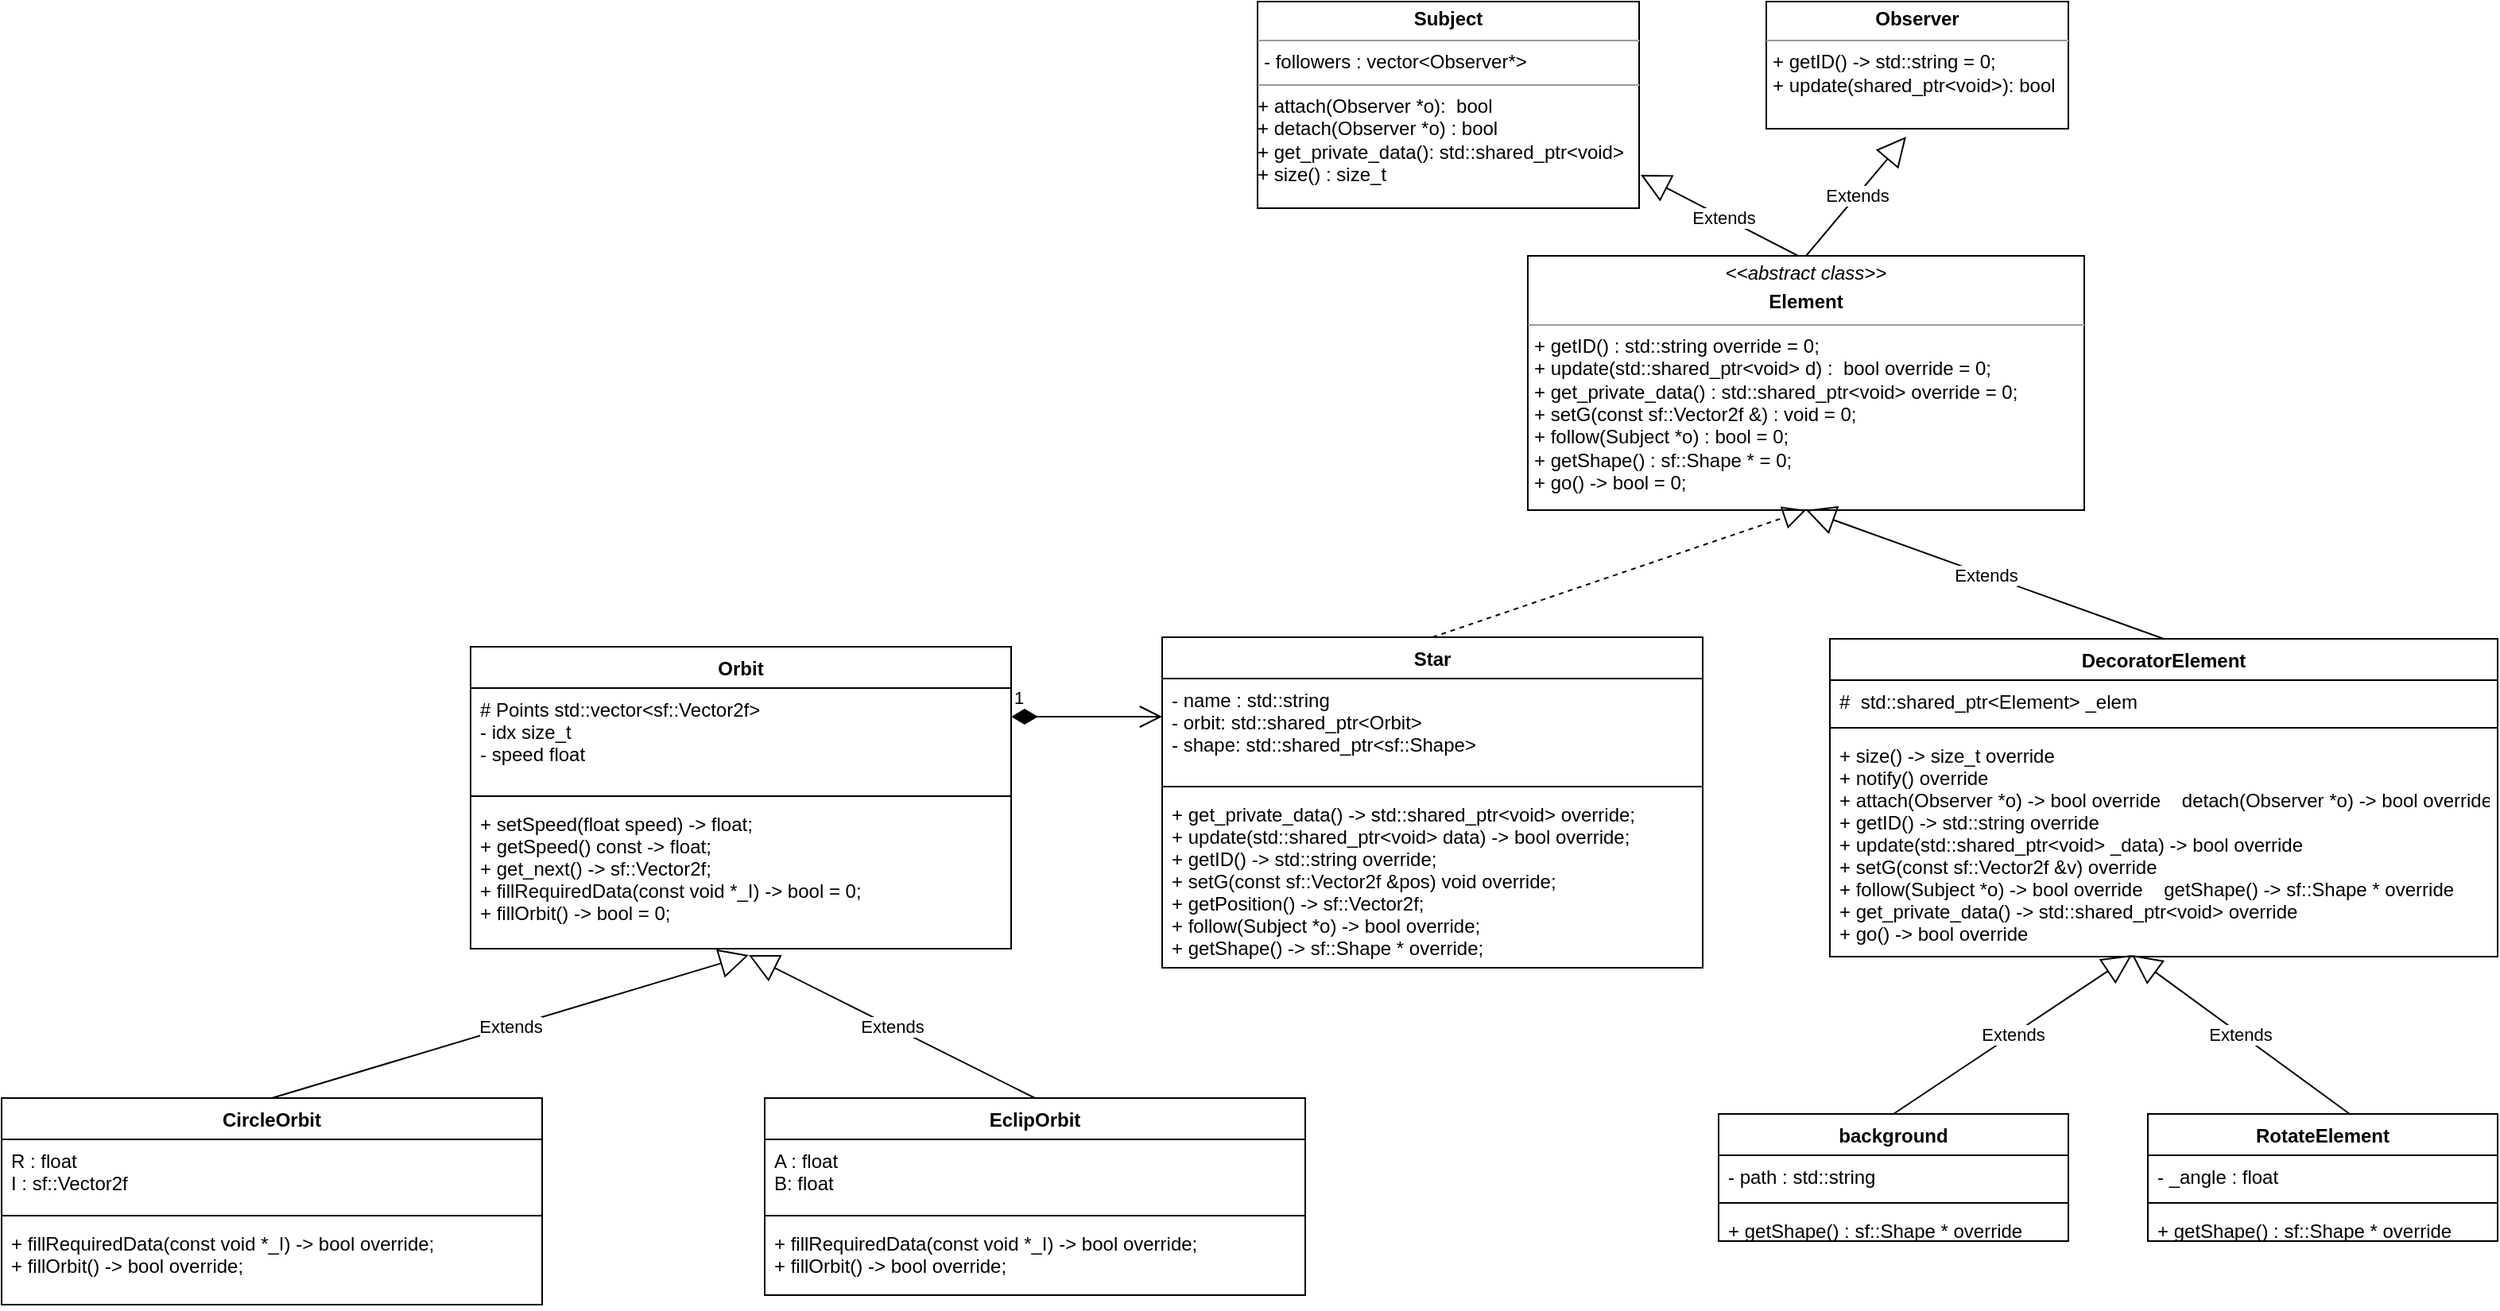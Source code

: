 <mxfile version="16.6.6" type="device"><diagram id="GI92eOlcXgIz92PUUihp" name="Page-1"><mxGraphModel dx="2090" dy="651" grid="1" gridSize="10" guides="1" tooltips="1" connect="1" arrows="1" fold="1" page="1" pageScale="1" pageWidth="850" pageHeight="1100" math="0" shadow="0"><root><mxCell id="0"/><mxCell id="1" parent="0"/><mxCell id="mZeLCoAeZdOTmYyG9tV3-6" value="&lt;p style=&quot;margin: 0px ; margin-top: 4px ; text-align: center&quot;&gt;&lt;i&gt;&amp;lt;&amp;lt;abstract class&amp;gt;&amp;gt;&lt;/i&gt;&lt;b&gt;&lt;br&gt;&lt;/b&gt;&lt;/p&gt;&lt;p style=&quot;margin: 0px ; margin-top: 4px ; text-align: center&quot;&gt;&lt;b&gt;Element&lt;/b&gt;&lt;b&gt;&lt;br&gt;&lt;/b&gt;&lt;/p&gt;&lt;hr size=&quot;1&quot;&gt;&lt;p style=&quot;margin: 0px ; margin-left: 4px&quot;&gt;+ getID() : std::string override = 0;&lt;br&gt;+ update(std::shared_ptr&amp;lt;void&amp;gt; d) :&amp;nbsp; bool override = 0;&lt;br&gt;+ get_private_data() : std::shared_ptr&amp;lt;void&amp;gt; override = 0;&lt;br&gt;+ setG(const sf::Vector2f &amp;amp;) : void = 0;&lt;br&gt;+ follow(Subject *o) : bool = 0;&lt;br&gt;+ getShape() : sf::Shape * = 0;&lt;br&gt;+ go() -&amp;gt; bool = 0;&lt;br&gt;&lt;br&gt;&lt;/p&gt;" style="verticalAlign=top;align=left;overflow=fill;fontSize=12;fontFamily=Helvetica;html=1;" parent="1" vertex="1"><mxGeometry x="240" y="200" width="350" height="160" as="geometry"/></mxCell><mxCell id="mZeLCoAeZdOTmYyG9tV3-7" value="&lt;p style=&quot;margin: 0px ; margin-top: 4px ; text-align: center&quot;&gt;&lt;b&gt;Subject&lt;/b&gt;&lt;br&gt;&lt;/p&gt;&lt;hr size=&quot;1&quot;&gt;&lt;p style=&quot;margin: 0px ; margin-left: 4px&quot;&gt;- followers : vector&amp;lt;Observer*&amp;gt; &lt;/p&gt;&lt;hr size=&quot;1&quot;&gt;+ attach(Observer *o):&amp;nbsp; bool&amp;nbsp;&amp;nbsp;&amp;nbsp;&amp;nbsp;&amp;nbsp;&amp;nbsp;&amp;nbsp;&amp;nbsp;&amp;nbsp;&amp;nbsp;&amp;nbsp;&amp;nbsp;&amp;nbsp;&amp;nbsp;&amp;nbsp;&amp;nbsp; &lt;br&gt;&lt;div&gt;+ detach(Observer *o) : bool&amp;nbsp;&amp;nbsp;&amp;nbsp;&amp;nbsp;&amp;nbsp;&amp;nbsp;&amp;nbsp;&amp;nbsp;&amp;nbsp;&amp;nbsp;&amp;nbsp;&amp;nbsp;&amp;nbsp;&amp;nbsp;&amp;nbsp;&amp;nbsp; &lt;br&gt;+ get_private_data(): std::shared_ptr&amp;lt;void&amp;gt;&lt;br&gt;&lt;/div&gt;&lt;div&gt;+ size() : size_t&lt;br&gt;&lt;/div&gt;" style="verticalAlign=top;align=left;overflow=fill;fontSize=12;fontFamily=Helvetica;html=1;" parent="1" vertex="1"><mxGeometry x="70" y="40" width="240" height="130" as="geometry"/></mxCell><mxCell id="mZeLCoAeZdOTmYyG9tV3-8" value="&lt;p style=&quot;margin: 0px ; margin-top: 4px ; text-align: center&quot;&gt;&lt;b&gt;Observer&lt;/b&gt;&lt;br&gt;&lt;/p&gt;&lt;hr size=&quot;1&quot;&gt;&lt;p style=&quot;margin: 0px ; margin-left: 4px&quot;&gt;+ getID() -&amp;gt; std::string = 0;&amp;nbsp;&amp;nbsp;&amp;nbsp;&amp;nbsp;&amp;nbsp;&amp;nbsp;&amp;nbsp;&amp;nbsp;&amp;nbsp;&amp;nbsp;&amp;nbsp;&amp;nbsp;&amp;nbsp; &amp;nbsp;&lt;br&gt;+ update(shared_ptr&amp;lt;void&amp;gt;): bool&lt;br&gt;&lt;/p&gt;&lt;div&gt;&lt;br&gt;&lt;/div&gt;" style="verticalAlign=top;align=left;overflow=fill;fontSize=12;fontFamily=Helvetica;html=1;" parent="1" vertex="1"><mxGeometry x="390" y="40" width="190" height="80" as="geometry"/></mxCell><mxCell id="mZeLCoAeZdOTmYyG9tV3-12" value="Star" style="swimlane;fontStyle=1;align=center;verticalAlign=top;childLayout=stackLayout;horizontal=1;startSize=26;horizontalStack=0;resizeParent=1;resizeParentMax=0;resizeLast=0;collapsible=1;marginBottom=0;" parent="1" vertex="1"><mxGeometry x="10" y="440" width="340" height="208" as="geometry"/></mxCell><mxCell id="mZeLCoAeZdOTmYyG9tV3-13" value="- name : std::string&#xA;- orbit: std::shared_ptr&lt;Orbit&gt;&#xA;- shape: std::shared_ptr&lt;sf::Shape&gt;" style="text;strokeColor=none;fillColor=none;align=left;verticalAlign=top;spacingLeft=4;spacingRight=4;overflow=hidden;rotatable=0;points=[[0,0.5],[1,0.5]];portConstraint=eastwest;" parent="mZeLCoAeZdOTmYyG9tV3-12" vertex="1"><mxGeometry y="26" width="340" height="64" as="geometry"/></mxCell><mxCell id="mZeLCoAeZdOTmYyG9tV3-14" value="" style="line;strokeWidth=1;fillColor=none;align=left;verticalAlign=middle;spacingTop=-1;spacingLeft=3;spacingRight=3;rotatable=0;labelPosition=right;points=[];portConstraint=eastwest;" parent="mZeLCoAeZdOTmYyG9tV3-12" vertex="1"><mxGeometry y="90" width="340" height="8" as="geometry"/></mxCell><mxCell id="mZeLCoAeZdOTmYyG9tV3-15" value="+ get_private_data() -&gt; std::shared_ptr&lt;void&gt; override;&#xA;+ update(std::shared_ptr&lt;void&gt; data) -&gt; bool override;&#xA;+ getID() -&gt; std::string override;&#xA;+ setG(const sf::Vector2f &amp;pos) void override;&#xA;+ getPosition() -&gt; sf::Vector2f;&#xA;+ follow(Subject *o) -&gt; bool override;&#xA;+ getShape() -&gt; sf::Shape * override;&#xA;" style="text;strokeColor=none;fillColor=none;align=left;verticalAlign=top;spacingLeft=4;spacingRight=4;overflow=hidden;rotatable=0;points=[[0,0.5],[1,0.5]];portConstraint=eastwest;" parent="mZeLCoAeZdOTmYyG9tV3-12" vertex="1"><mxGeometry y="98" width="340" height="110" as="geometry"/></mxCell><mxCell id="mZeLCoAeZdOTmYyG9tV3-16" value="DecoratorElement" style="swimlane;fontStyle=1;align=center;verticalAlign=top;childLayout=stackLayout;horizontal=1;startSize=26;horizontalStack=0;resizeParent=1;resizeParentMax=0;resizeLast=0;collapsible=1;marginBottom=0;" parent="1" vertex="1"><mxGeometry x="430" y="441" width="420" height="200" as="geometry"/></mxCell><mxCell id="mZeLCoAeZdOTmYyG9tV3-17" value="#  std::shared_ptr&lt;Element&gt; _elem" style="text;strokeColor=none;fillColor=none;align=left;verticalAlign=top;spacingLeft=4;spacingRight=4;overflow=hidden;rotatable=0;points=[[0,0.5],[1,0.5]];portConstraint=eastwest;" parent="mZeLCoAeZdOTmYyG9tV3-16" vertex="1"><mxGeometry y="26" width="420" height="26" as="geometry"/></mxCell><mxCell id="mZeLCoAeZdOTmYyG9tV3-18" value="" style="line;strokeWidth=1;fillColor=none;align=left;verticalAlign=middle;spacingTop=-1;spacingLeft=3;spacingRight=3;rotatable=0;labelPosition=right;points=[];portConstraint=eastwest;" parent="mZeLCoAeZdOTmYyG9tV3-16" vertex="1"><mxGeometry y="52" width="420" height="8" as="geometry"/></mxCell><mxCell id="mZeLCoAeZdOTmYyG9tV3-19" value="+ size() -&gt; size_t override&#xA;+ notify() override&#xA;+ attach(Observer *o) -&gt; bool override    detach(Observer *o) -&gt; bool override&#xA;+ getID() -&gt; std::string override&#xA;+ update(std::shared_ptr&lt;void&gt; _data) -&gt; bool override&#xA;+ setG(const sf::Vector2f &amp;v) override&#xA;+ follow(Subject *o) -&gt; bool override    getShape() -&gt; sf::Shape * override&#xA;+ get_private_data() -&gt; std::shared_ptr&lt;void&gt; override&#xA;+ go() -&gt; bool override&#xA;" style="text;strokeColor=none;fillColor=none;align=left;verticalAlign=top;spacingLeft=4;spacingRight=4;overflow=hidden;rotatable=0;points=[[0,0.5],[1,0.5]];portConstraint=eastwest;" parent="mZeLCoAeZdOTmYyG9tV3-16" vertex="1"><mxGeometry y="60" width="420" height="140" as="geometry"/></mxCell><mxCell id="mZeLCoAeZdOTmYyG9tV3-20" value="RotateElement" style="swimlane;fontStyle=1;align=center;verticalAlign=top;childLayout=stackLayout;horizontal=1;startSize=26;horizontalStack=0;resizeParent=1;resizeParentMax=0;resizeLast=0;collapsible=1;marginBottom=0;" parent="1" vertex="1"><mxGeometry x="630" y="740" width="220" height="80" as="geometry"/></mxCell><mxCell id="mZeLCoAeZdOTmYyG9tV3-21" value="- _angle : float" style="text;strokeColor=none;fillColor=none;align=left;verticalAlign=top;spacingLeft=4;spacingRight=4;overflow=hidden;rotatable=0;points=[[0,0.5],[1,0.5]];portConstraint=eastwest;" parent="mZeLCoAeZdOTmYyG9tV3-20" vertex="1"><mxGeometry y="26" width="220" height="26" as="geometry"/></mxCell><mxCell id="mZeLCoAeZdOTmYyG9tV3-22" value="" style="line;strokeWidth=1;fillColor=none;align=left;verticalAlign=middle;spacingTop=-1;spacingLeft=3;spacingRight=3;rotatable=0;labelPosition=right;points=[];portConstraint=eastwest;" parent="mZeLCoAeZdOTmYyG9tV3-20" vertex="1"><mxGeometry y="52" width="220" height="8" as="geometry"/></mxCell><mxCell id="mZeLCoAeZdOTmYyG9tV3-23" value="+ getShape() : sf::Shape * override" style="text;strokeColor=none;fillColor=none;align=left;verticalAlign=top;spacingLeft=4;spacingRight=4;overflow=hidden;rotatable=0;points=[[0,0.5],[1,0.5]];portConstraint=eastwest;" parent="mZeLCoAeZdOTmYyG9tV3-20" vertex="1"><mxGeometry y="60" width="220" height="20" as="geometry"/></mxCell><mxCell id="mZeLCoAeZdOTmYyG9tV3-31" value="background" style="swimlane;fontStyle=1;align=center;verticalAlign=top;childLayout=stackLayout;horizontal=1;startSize=26;horizontalStack=0;resizeParent=1;resizeParentMax=0;resizeLast=0;collapsible=1;marginBottom=0;" parent="1" vertex="1"><mxGeometry x="360" y="740" width="220" height="80" as="geometry"/></mxCell><mxCell id="mZeLCoAeZdOTmYyG9tV3-32" value="- path : std::string" style="text;strokeColor=none;fillColor=none;align=left;verticalAlign=top;spacingLeft=4;spacingRight=4;overflow=hidden;rotatable=0;points=[[0,0.5],[1,0.5]];portConstraint=eastwest;" parent="mZeLCoAeZdOTmYyG9tV3-31" vertex="1"><mxGeometry y="26" width="220" height="26" as="geometry"/></mxCell><mxCell id="mZeLCoAeZdOTmYyG9tV3-33" value="" style="line;strokeWidth=1;fillColor=none;align=left;verticalAlign=middle;spacingTop=-1;spacingLeft=3;spacingRight=3;rotatable=0;labelPosition=right;points=[];portConstraint=eastwest;" parent="mZeLCoAeZdOTmYyG9tV3-31" vertex="1"><mxGeometry y="52" width="220" height="8" as="geometry"/></mxCell><mxCell id="mZeLCoAeZdOTmYyG9tV3-34" value="+ getShape() : sf::Shape * override" style="text;strokeColor=none;fillColor=none;align=left;verticalAlign=top;spacingLeft=4;spacingRight=4;overflow=hidden;rotatable=0;points=[[0,0.5],[1,0.5]];portConstraint=eastwest;" parent="mZeLCoAeZdOTmYyG9tV3-31" vertex="1"><mxGeometry y="60" width="220" height="20" as="geometry"/></mxCell><mxCell id="R7DJeSzWlJKR7pg3F9VU-1" value="Orbit" style="swimlane;fontStyle=1;align=center;verticalAlign=top;childLayout=stackLayout;horizontal=1;startSize=26;horizontalStack=0;resizeParent=1;resizeParentMax=0;resizeLast=0;collapsible=1;marginBottom=0;" vertex="1" parent="1"><mxGeometry x="-425" y="446" width="340" height="190" as="geometry"/></mxCell><mxCell id="R7DJeSzWlJKR7pg3F9VU-2" value="# Points std::vector&lt;sf::Vector2f&gt;&#xA;- idx size_t&#xA;- speed float" style="text;strokeColor=none;fillColor=none;align=left;verticalAlign=top;spacingLeft=4;spacingRight=4;overflow=hidden;rotatable=0;points=[[0,0.5],[1,0.5]];portConstraint=eastwest;" vertex="1" parent="R7DJeSzWlJKR7pg3F9VU-1"><mxGeometry y="26" width="340" height="64" as="geometry"/></mxCell><mxCell id="R7DJeSzWlJKR7pg3F9VU-3" value="" style="line;strokeWidth=1;fillColor=none;align=left;verticalAlign=middle;spacingTop=-1;spacingLeft=3;spacingRight=3;rotatable=0;labelPosition=right;points=[];portConstraint=eastwest;" vertex="1" parent="R7DJeSzWlJKR7pg3F9VU-1"><mxGeometry y="90" width="340" height="8" as="geometry"/></mxCell><mxCell id="R7DJeSzWlJKR7pg3F9VU-4" value="+ setSpeed(float speed) -&gt; float;&#xA;+ getSpeed() const -&gt; float;&#xA;+ get_next() -&gt; sf::Vector2f;&#xA;+ fillRequiredData(const void *_I) -&gt; bool = 0;&#xA;+ fillOrbit() -&gt; bool = 0;" style="text;strokeColor=none;fillColor=none;align=left;verticalAlign=top;spacingLeft=4;spacingRight=4;overflow=hidden;rotatable=0;points=[[0,0.5],[1,0.5]];portConstraint=eastwest;" vertex="1" parent="R7DJeSzWlJKR7pg3F9VU-1"><mxGeometry y="98" width="340" height="92" as="geometry"/></mxCell><mxCell id="R7DJeSzWlJKR7pg3F9VU-7" value="" style="endArrow=block;dashed=1;endFill=0;endSize=12;html=1;rounded=0;entryX=0.5;entryY=1;entryDx=0;entryDy=0;exitX=0.5;exitY=0;exitDx=0;exitDy=0;" edge="1" parent="1" source="mZeLCoAeZdOTmYyG9tV3-12" target="mZeLCoAeZdOTmYyG9tV3-6"><mxGeometry width="160" relative="1" as="geometry"><mxPoint x="-70" y="430" as="sourcePoint"/><mxPoint x="90" y="430" as="targetPoint"/></mxGeometry></mxCell><mxCell id="R7DJeSzWlJKR7pg3F9VU-9" value="1" style="endArrow=open;html=1;endSize=12;startArrow=diamondThin;startSize=14;startFill=1;edgeStyle=orthogonalEdgeStyle;align=left;verticalAlign=bottom;rounded=0;" edge="1" parent="1"><mxGeometry x="-1" y="3" relative="1" as="geometry"><mxPoint x="-85" y="490" as="sourcePoint"/><mxPoint x="10" y="490" as="targetPoint"/><Array as="points"><mxPoint x="-37" y="490"/></Array></mxGeometry></mxCell><mxCell id="R7DJeSzWlJKR7pg3F9VU-14" value="Extends" style="endArrow=block;endSize=16;endFill=0;html=1;rounded=0;entryX=0.463;entryY=1.063;entryDx=0;entryDy=0;entryPerimeter=0;exitX=0.5;exitY=0;exitDx=0;exitDy=0;" edge="1" parent="1" source="mZeLCoAeZdOTmYyG9tV3-6" target="mZeLCoAeZdOTmYyG9tV3-8"><mxGeometry width="160" relative="1" as="geometry"><mxPoint x="360" y="170" as="sourcePoint"/><mxPoint x="520" y="170" as="targetPoint"/></mxGeometry></mxCell><mxCell id="R7DJeSzWlJKR7pg3F9VU-15" value="Extends" style="endArrow=block;endSize=16;endFill=0;html=1;rounded=0;entryX=1.004;entryY=0.838;entryDx=0;entryDy=0;entryPerimeter=0;exitX=0.5;exitY=0;exitDx=0;exitDy=0;" edge="1" parent="1" source="mZeLCoAeZdOTmYyG9tV3-6" target="mZeLCoAeZdOTmYyG9tV3-7"><mxGeometry width="160" relative="1" as="geometry"><mxPoint x="360" y="170" as="sourcePoint"/><mxPoint x="520" y="170" as="targetPoint"/><Array as="points"><mxPoint x="410" y="200"/></Array></mxGeometry></mxCell><mxCell id="R7DJeSzWlJKR7pg3F9VU-17" value="Extends" style="endArrow=block;endSize=16;endFill=0;html=1;rounded=0;entryX=0.5;entryY=1;entryDx=0;entryDy=0;exitX=0.5;exitY=0;exitDx=0;exitDy=0;" edge="1" parent="1" source="mZeLCoAeZdOTmYyG9tV3-16" target="mZeLCoAeZdOTmYyG9tV3-6"><mxGeometry width="160" relative="1" as="geometry"><mxPoint x="610" y="410" as="sourcePoint"/><mxPoint x="770" y="410" as="targetPoint"/></mxGeometry></mxCell><mxCell id="R7DJeSzWlJKR7pg3F9VU-18" value="Extends" style="endArrow=block;endSize=16;endFill=0;html=1;rounded=0;exitX=0.577;exitY=0;exitDx=0;exitDy=0;exitPerimeter=0;" edge="1" parent="1" source="mZeLCoAeZdOTmYyG9tV3-20"><mxGeometry width="160" relative="1" as="geometry"><mxPoint x="360" y="620" as="sourcePoint"/><mxPoint x="620" y="640" as="targetPoint"/><Array as="points"/></mxGeometry></mxCell><mxCell id="R7DJeSzWlJKR7pg3F9VU-19" value="Extends" style="endArrow=block;endSize=16;endFill=0;html=1;rounded=0;exitX=0.5;exitY=0;exitDx=0;exitDy=0;exitPerimeter=0;" edge="1" parent="1" source="mZeLCoAeZdOTmYyG9tV3-31"><mxGeometry width="160" relative="1" as="geometry"><mxPoint x="460" y="730" as="sourcePoint"/><mxPoint x="620" y="640" as="targetPoint"/></mxGeometry></mxCell><mxCell id="R7DJeSzWlJKR7pg3F9VU-24" value="CircleOrbit" style="swimlane;fontStyle=1;align=center;verticalAlign=top;childLayout=stackLayout;horizontal=1;startSize=26;horizontalStack=0;resizeParent=1;resizeParentMax=0;resizeLast=0;collapsible=1;marginBottom=0;" vertex="1" parent="1"><mxGeometry x="-720" y="730" width="340" height="130" as="geometry"/></mxCell><mxCell id="R7DJeSzWlJKR7pg3F9VU-25" value="R : float&#xA;I : sf::Vector2f " style="text;strokeColor=none;fillColor=none;align=left;verticalAlign=top;spacingLeft=4;spacingRight=4;overflow=hidden;rotatable=0;points=[[0,0.5],[1,0.5]];portConstraint=eastwest;" vertex="1" parent="R7DJeSzWlJKR7pg3F9VU-24"><mxGeometry y="26" width="340" height="44" as="geometry"/></mxCell><mxCell id="R7DJeSzWlJKR7pg3F9VU-26" value="" style="line;strokeWidth=1;fillColor=none;align=left;verticalAlign=middle;spacingTop=-1;spacingLeft=3;spacingRight=3;rotatable=0;labelPosition=right;points=[];portConstraint=eastwest;" vertex="1" parent="R7DJeSzWlJKR7pg3F9VU-24"><mxGeometry y="70" width="340" height="8" as="geometry"/></mxCell><mxCell id="R7DJeSzWlJKR7pg3F9VU-27" value="+ fillRequiredData(const void *_I) -&gt; bool override;&#xA;+ fillOrbit() -&gt; bool override;" style="text;strokeColor=none;fillColor=none;align=left;verticalAlign=top;spacingLeft=4;spacingRight=4;overflow=hidden;rotatable=0;points=[[0,0.5],[1,0.5]];portConstraint=eastwest;" vertex="1" parent="R7DJeSzWlJKR7pg3F9VU-24"><mxGeometry y="78" width="340" height="52" as="geometry"/></mxCell><mxCell id="R7DJeSzWlJKR7pg3F9VU-28" value="EclipOrbit" style="swimlane;fontStyle=1;align=center;verticalAlign=top;childLayout=stackLayout;horizontal=1;startSize=26;horizontalStack=0;resizeParent=1;resizeParentMax=0;resizeLast=0;collapsible=1;marginBottom=0;" vertex="1" parent="1"><mxGeometry x="-240" y="730" width="340" height="124" as="geometry"/></mxCell><mxCell id="R7DJeSzWlJKR7pg3F9VU-29" value="A : float&#xA;B: float&#xA;" style="text;strokeColor=none;fillColor=none;align=left;verticalAlign=top;spacingLeft=4;spacingRight=4;overflow=hidden;rotatable=0;points=[[0,0.5],[1,0.5]];portConstraint=eastwest;" vertex="1" parent="R7DJeSzWlJKR7pg3F9VU-28"><mxGeometry y="26" width="340" height="44" as="geometry"/></mxCell><mxCell id="R7DJeSzWlJKR7pg3F9VU-30" value="" style="line;strokeWidth=1;fillColor=none;align=left;verticalAlign=middle;spacingTop=-1;spacingLeft=3;spacingRight=3;rotatable=0;labelPosition=right;points=[];portConstraint=eastwest;" vertex="1" parent="R7DJeSzWlJKR7pg3F9VU-28"><mxGeometry y="70" width="340" height="8" as="geometry"/></mxCell><mxCell id="R7DJeSzWlJKR7pg3F9VU-31" value="+ fillRequiredData(const void *_I) -&gt; bool override;&#xA;+ fillOrbit() -&gt; bool override;" style="text;strokeColor=none;fillColor=none;align=left;verticalAlign=top;spacingLeft=4;spacingRight=4;overflow=hidden;rotatable=0;points=[[0,0.5],[1,0.5]];portConstraint=eastwest;" vertex="1" parent="R7DJeSzWlJKR7pg3F9VU-28"><mxGeometry y="78" width="340" height="46" as="geometry"/></mxCell><mxCell id="R7DJeSzWlJKR7pg3F9VU-32" value="Extends" style="endArrow=block;endSize=16;endFill=0;html=1;rounded=0;exitX=0.5;exitY=0;exitDx=0;exitDy=0;" edge="1" parent="1" source="R7DJeSzWlJKR7pg3F9VU-24"><mxGeometry width="160" relative="1" as="geometry"><mxPoint x="-270" y="620" as="sourcePoint"/><mxPoint x="-250" y="640" as="targetPoint"/></mxGeometry></mxCell><mxCell id="R7DJeSzWlJKR7pg3F9VU-33" value="Extends" style="endArrow=block;endSize=16;endFill=0;html=1;rounded=0;exitX=0.5;exitY=0;exitDx=0;exitDy=0;" edge="1" parent="1" source="R7DJeSzWlJKR7pg3F9VU-28"><mxGeometry width="160" relative="1" as="geometry"><mxPoint x="-270" y="620" as="sourcePoint"/><mxPoint x="-250" y="640" as="targetPoint"/></mxGeometry></mxCell></root></mxGraphModel></diagram></mxfile>
